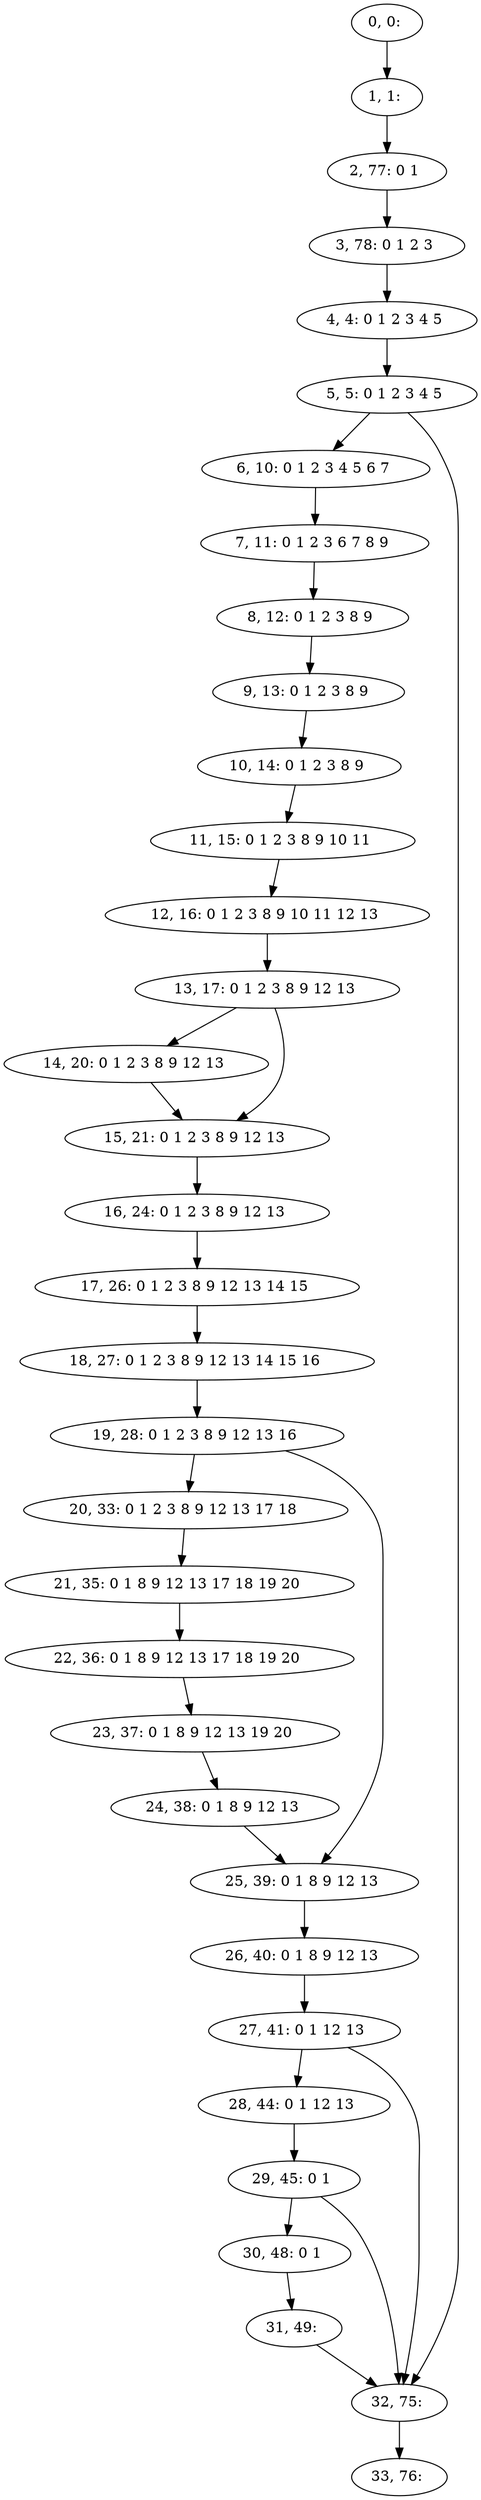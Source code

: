 digraph G {
0[label="0, 0: "];
1[label="1, 1: "];
2[label="2, 77: 0 1 "];
3[label="3, 78: 0 1 2 3 "];
4[label="4, 4: 0 1 2 3 4 5 "];
5[label="5, 5: 0 1 2 3 4 5 "];
6[label="6, 10: 0 1 2 3 4 5 6 7 "];
7[label="7, 11: 0 1 2 3 6 7 8 9 "];
8[label="8, 12: 0 1 2 3 8 9 "];
9[label="9, 13: 0 1 2 3 8 9 "];
10[label="10, 14: 0 1 2 3 8 9 "];
11[label="11, 15: 0 1 2 3 8 9 10 11 "];
12[label="12, 16: 0 1 2 3 8 9 10 11 12 13 "];
13[label="13, 17: 0 1 2 3 8 9 12 13 "];
14[label="14, 20: 0 1 2 3 8 9 12 13 "];
15[label="15, 21: 0 1 2 3 8 9 12 13 "];
16[label="16, 24: 0 1 2 3 8 9 12 13 "];
17[label="17, 26: 0 1 2 3 8 9 12 13 14 15 "];
18[label="18, 27: 0 1 2 3 8 9 12 13 14 15 16 "];
19[label="19, 28: 0 1 2 3 8 9 12 13 16 "];
20[label="20, 33: 0 1 2 3 8 9 12 13 17 18 "];
21[label="21, 35: 0 1 8 9 12 13 17 18 19 20 "];
22[label="22, 36: 0 1 8 9 12 13 17 18 19 20 "];
23[label="23, 37: 0 1 8 9 12 13 19 20 "];
24[label="24, 38: 0 1 8 9 12 13 "];
25[label="25, 39: 0 1 8 9 12 13 "];
26[label="26, 40: 0 1 8 9 12 13 "];
27[label="27, 41: 0 1 12 13 "];
28[label="28, 44: 0 1 12 13 "];
29[label="29, 45: 0 1 "];
30[label="30, 48: 0 1 "];
31[label="31, 49: "];
32[label="32, 75: "];
33[label="33, 76: "];
0->1 ;
1->2 ;
2->3 ;
3->4 ;
4->5 ;
5->6 ;
5->32 ;
6->7 ;
7->8 ;
8->9 ;
9->10 ;
10->11 ;
11->12 ;
12->13 ;
13->14 ;
13->15 ;
14->15 ;
15->16 ;
16->17 ;
17->18 ;
18->19 ;
19->20 ;
19->25 ;
20->21 ;
21->22 ;
22->23 ;
23->24 ;
24->25 ;
25->26 ;
26->27 ;
27->28 ;
27->32 ;
28->29 ;
29->30 ;
29->32 ;
30->31 ;
31->32 ;
32->33 ;
}
